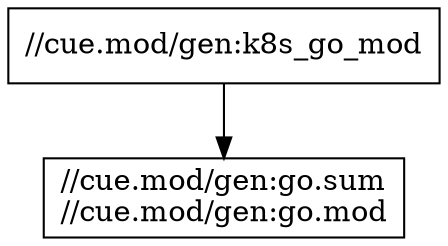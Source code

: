 digraph mygraph {
  node [shape=box];
  "//cue.mod/gen:k8s_go_mod"
  "//cue.mod/gen:k8s_go_mod" -> "//cue.mod/gen:go.sum\n//cue.mod/gen:go.mod"
  "//cue.mod/gen:go.sum\n//cue.mod/gen:go.mod"
}
